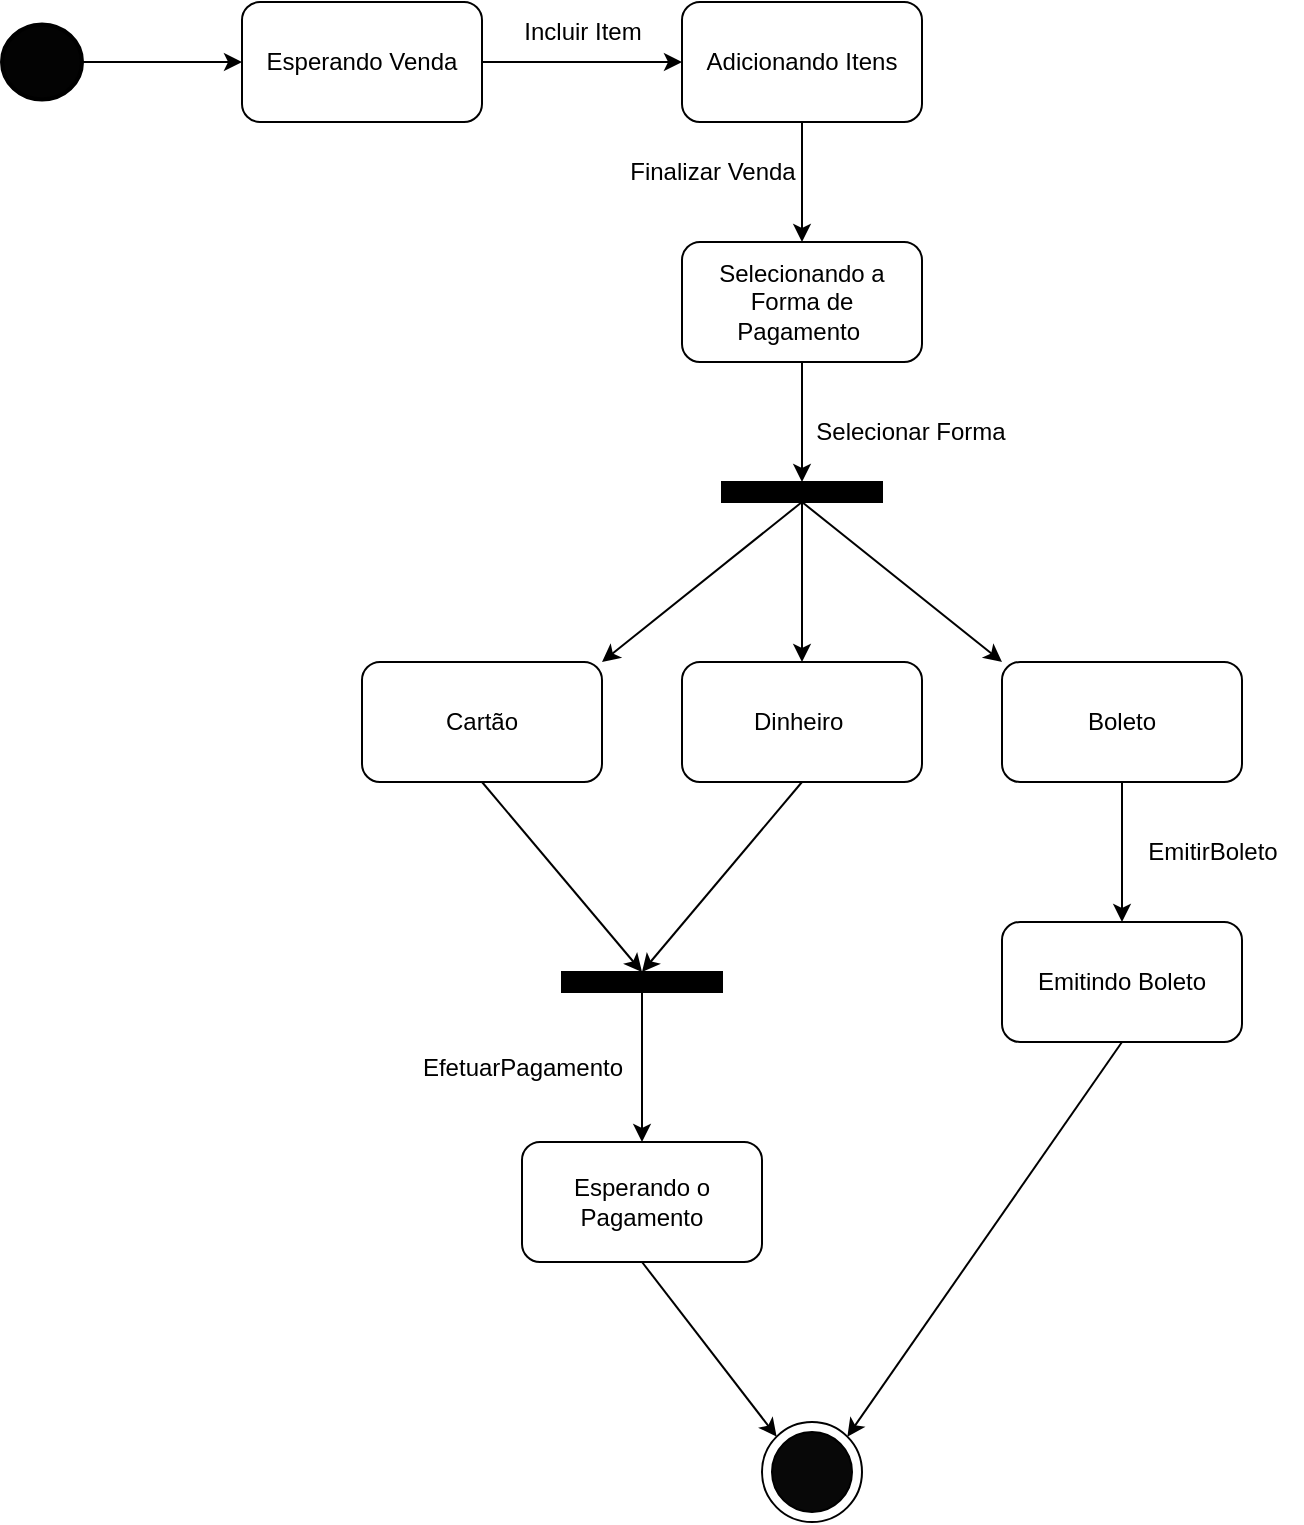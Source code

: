 <mxfile version="24.8.6">
  <diagram name="Página-1" id="PZoI_OPKp9wBUDn4ZWJF">
    <mxGraphModel dx="1493" dy="669" grid="1" gridSize="10" guides="1" tooltips="1" connect="1" arrows="1" fold="1" page="1" pageScale="1" pageWidth="827" pageHeight="1169" math="0" shadow="0">
      <root>
        <mxCell id="0" />
        <mxCell id="1" parent="0" />
        <mxCell id="BSN6RYjbm0ma0dcAzBWa-16" style="edgeStyle=orthogonalEdgeStyle;rounded=0;orthogonalLoop=1;jettySize=auto;html=1;entryX=0;entryY=0.5;entryDx=0;entryDy=0;" edge="1" parent="1" source="BSN6RYjbm0ma0dcAzBWa-1" target="BSN6RYjbm0ma0dcAzBWa-2">
          <mxGeometry relative="1" as="geometry" />
        </mxCell>
        <mxCell id="BSN6RYjbm0ma0dcAzBWa-1" value="Esperando Venda" style="rounded=1;whiteSpace=wrap;html=1;" vertex="1" parent="1">
          <mxGeometry x="140" y="30" width="120" height="60" as="geometry" />
        </mxCell>
        <mxCell id="BSN6RYjbm0ma0dcAzBWa-18" style="edgeStyle=orthogonalEdgeStyle;rounded=0;orthogonalLoop=1;jettySize=auto;html=1;entryX=0.5;entryY=0;entryDx=0;entryDy=0;" edge="1" parent="1" source="BSN6RYjbm0ma0dcAzBWa-2" target="BSN6RYjbm0ma0dcAzBWa-3">
          <mxGeometry relative="1" as="geometry" />
        </mxCell>
        <mxCell id="BSN6RYjbm0ma0dcAzBWa-2" value="Adicionando Itens" style="rounded=1;whiteSpace=wrap;html=1;" vertex="1" parent="1">
          <mxGeometry x="360" y="30" width="120" height="60" as="geometry" />
        </mxCell>
        <mxCell id="BSN6RYjbm0ma0dcAzBWa-20" style="edgeStyle=orthogonalEdgeStyle;rounded=0;orthogonalLoop=1;jettySize=auto;html=1;entryX=0.5;entryY=0;entryDx=0;entryDy=0;" edge="1" parent="1" source="BSN6RYjbm0ma0dcAzBWa-3" target="BSN6RYjbm0ma0dcAzBWa-15">
          <mxGeometry relative="1" as="geometry" />
        </mxCell>
        <mxCell id="BSN6RYjbm0ma0dcAzBWa-3" value="Selecionando a Forma de Pagamento&amp;nbsp;" style="rounded=1;whiteSpace=wrap;html=1;" vertex="1" parent="1">
          <mxGeometry x="360" y="150" width="120" height="60" as="geometry" />
        </mxCell>
        <mxCell id="BSN6RYjbm0ma0dcAzBWa-19" style="edgeStyle=orthogonalEdgeStyle;rounded=0;orthogonalLoop=1;jettySize=auto;html=1;entryX=0;entryY=0.5;entryDx=0;entryDy=0;" edge="1" parent="1" source="BSN6RYjbm0ma0dcAzBWa-6" target="BSN6RYjbm0ma0dcAzBWa-1">
          <mxGeometry relative="1" as="geometry" />
        </mxCell>
        <mxCell id="BSN6RYjbm0ma0dcAzBWa-6" value="" style="strokeWidth=2;html=1;shape=mxgraph.flowchart.start_2;whiteSpace=wrap;fillColor=#030303;" vertex="1" parent="1">
          <mxGeometry x="20" y="41.25" width="40" height="37.5" as="geometry" />
        </mxCell>
        <mxCell id="BSN6RYjbm0ma0dcAzBWa-12" value="Finalizar Venda" style="text;html=1;align=center;verticalAlign=middle;resizable=0;points=[];autosize=1;strokeColor=none;fillColor=none;" vertex="1" parent="1">
          <mxGeometry x="320" y="100" width="110" height="30" as="geometry" />
        </mxCell>
        <mxCell id="BSN6RYjbm0ma0dcAzBWa-13" value="Incluir Item" style="text;html=1;align=center;verticalAlign=middle;resizable=0;points=[];autosize=1;strokeColor=none;fillColor=none;" vertex="1" parent="1">
          <mxGeometry x="270" y="30" width="80" height="30" as="geometry" />
        </mxCell>
        <mxCell id="BSN6RYjbm0ma0dcAzBWa-23" style="edgeStyle=orthogonalEdgeStyle;rounded=0;orthogonalLoop=1;jettySize=auto;html=1;entryX=0.5;entryY=0;entryDx=0;entryDy=0;" edge="1" parent="1" source="BSN6RYjbm0ma0dcAzBWa-15" target="BSN6RYjbm0ma0dcAzBWa-22">
          <mxGeometry relative="1" as="geometry" />
        </mxCell>
        <mxCell id="BSN6RYjbm0ma0dcAzBWa-15" value="" style="rounded=0;whiteSpace=wrap;html=1;rotation=0;fillColor=#000000;" vertex="1" parent="1">
          <mxGeometry x="380" y="270" width="80" height="10" as="geometry" />
        </mxCell>
        <mxCell id="BSN6RYjbm0ma0dcAzBWa-21" value="Selecionar Forma" style="text;html=1;align=center;verticalAlign=middle;resizable=0;points=[];autosize=1;strokeColor=none;fillColor=none;" vertex="1" parent="1">
          <mxGeometry x="414" y="230" width="120" height="30" as="geometry" />
        </mxCell>
        <mxCell id="BSN6RYjbm0ma0dcAzBWa-22" value="Dinheiro&amp;nbsp;" style="rounded=1;whiteSpace=wrap;html=1;" vertex="1" parent="1">
          <mxGeometry x="360" y="360" width="120" height="60" as="geometry" />
        </mxCell>
        <mxCell id="BSN6RYjbm0ma0dcAzBWa-33" style="edgeStyle=orthogonalEdgeStyle;rounded=0;orthogonalLoop=1;jettySize=auto;html=1;entryX=0.5;entryY=0;entryDx=0;entryDy=0;" edge="1" parent="1" source="BSN6RYjbm0ma0dcAzBWa-28" target="BSN6RYjbm0ma0dcAzBWa-32">
          <mxGeometry relative="1" as="geometry" />
        </mxCell>
        <mxCell id="BSN6RYjbm0ma0dcAzBWa-28" value="Boleto" style="rounded=1;whiteSpace=wrap;html=1;" vertex="1" parent="1">
          <mxGeometry x="520" y="360" width="120" height="60" as="geometry" />
        </mxCell>
        <mxCell id="BSN6RYjbm0ma0dcAzBWa-29" value="Cartão" style="rounded=1;whiteSpace=wrap;html=1;" vertex="1" parent="1">
          <mxGeometry x="200" y="360" width="120" height="60" as="geometry" />
        </mxCell>
        <mxCell id="BSN6RYjbm0ma0dcAzBWa-30" value="" style="edgeStyle=none;orthogonalLoop=1;jettySize=auto;html=1;rounded=0;exitX=0.5;exitY=1;exitDx=0;exitDy=0;entryX=0;entryY=0;entryDx=0;entryDy=0;" edge="1" parent="1" source="BSN6RYjbm0ma0dcAzBWa-15" target="BSN6RYjbm0ma0dcAzBWa-28">
          <mxGeometry width="100" relative="1" as="geometry">
            <mxPoint x="400" y="300" as="sourcePoint" />
            <mxPoint x="500" y="300" as="targetPoint" />
            <Array as="points" />
          </mxGeometry>
        </mxCell>
        <mxCell id="BSN6RYjbm0ma0dcAzBWa-31" value="" style="edgeStyle=none;orthogonalLoop=1;jettySize=auto;html=1;rounded=0;exitX=0.5;exitY=1;exitDx=0;exitDy=0;entryX=1;entryY=0;entryDx=0;entryDy=0;" edge="1" parent="1" source="BSN6RYjbm0ma0dcAzBWa-15" target="BSN6RYjbm0ma0dcAzBWa-29">
          <mxGeometry width="100" relative="1" as="geometry">
            <mxPoint x="340" y="300" as="sourcePoint" />
            <mxPoint x="440" y="300" as="targetPoint" />
            <Array as="points" />
          </mxGeometry>
        </mxCell>
        <mxCell id="BSN6RYjbm0ma0dcAzBWa-32" value="Emitindo Boleto" style="rounded=1;whiteSpace=wrap;html=1;" vertex="1" parent="1">
          <mxGeometry x="520" y="490" width="120" height="60" as="geometry" />
        </mxCell>
        <mxCell id="BSN6RYjbm0ma0dcAzBWa-34" value="EmitirBoleto" style="text;html=1;align=center;verticalAlign=middle;resizable=0;points=[];autosize=1;strokeColor=none;fillColor=none;" vertex="1" parent="1">
          <mxGeometry x="580" y="440" width="90" height="30" as="geometry" />
        </mxCell>
        <mxCell id="BSN6RYjbm0ma0dcAzBWa-35" value="" style="rounded=0;whiteSpace=wrap;html=1;rotation=0;fillColor=#000000;" vertex="1" parent="1">
          <mxGeometry x="300" y="515" width="80" height="10" as="geometry" />
        </mxCell>
        <mxCell id="BSN6RYjbm0ma0dcAzBWa-36" value="" style="edgeStyle=none;orthogonalLoop=1;jettySize=auto;html=1;rounded=0;exitX=0.5;exitY=1;exitDx=0;exitDy=0;entryX=0.5;entryY=0;entryDx=0;entryDy=0;" edge="1" parent="1" source="BSN6RYjbm0ma0dcAzBWa-22" target="BSN6RYjbm0ma0dcAzBWa-35">
          <mxGeometry width="100" relative="1" as="geometry">
            <mxPoint x="320" y="450" as="sourcePoint" />
            <mxPoint x="420" y="450" as="targetPoint" />
            <Array as="points" />
          </mxGeometry>
        </mxCell>
        <mxCell id="BSN6RYjbm0ma0dcAzBWa-37" value="" style="edgeStyle=none;orthogonalLoop=1;jettySize=auto;html=1;rounded=0;exitX=0.5;exitY=1;exitDx=0;exitDy=0;entryX=0.5;entryY=0;entryDx=0;entryDy=0;" edge="1" parent="1" source="BSN6RYjbm0ma0dcAzBWa-29" target="BSN6RYjbm0ma0dcAzBWa-35">
          <mxGeometry width="100" relative="1" as="geometry">
            <mxPoint x="220" y="450" as="sourcePoint" />
            <mxPoint x="320" y="450" as="targetPoint" />
            <Array as="points" />
          </mxGeometry>
        </mxCell>
        <mxCell id="BSN6RYjbm0ma0dcAzBWa-38" value="Esperando o Pagamento" style="rounded=1;whiteSpace=wrap;html=1;" vertex="1" parent="1">
          <mxGeometry x="280" y="600" width="120" height="60" as="geometry" />
        </mxCell>
        <mxCell id="BSN6RYjbm0ma0dcAzBWa-39" value="" style="edgeStyle=none;orthogonalLoop=1;jettySize=auto;html=1;rounded=0;exitX=0.5;exitY=1;exitDx=0;exitDy=0;entryX=0.5;entryY=0;entryDx=0;entryDy=0;" edge="1" parent="1" source="BSN6RYjbm0ma0dcAzBWa-35" target="BSN6RYjbm0ma0dcAzBWa-38">
          <mxGeometry width="100" relative="1" as="geometry">
            <mxPoint x="360" y="540" as="sourcePoint" />
            <mxPoint x="460" y="540" as="targetPoint" />
            <Array as="points" />
          </mxGeometry>
        </mxCell>
        <mxCell id="BSN6RYjbm0ma0dcAzBWa-40" value="EfetuarPagamento" style="text;html=1;align=center;verticalAlign=middle;resizable=0;points=[];autosize=1;strokeColor=none;fillColor=none;" vertex="1" parent="1">
          <mxGeometry x="220" y="548" width="120" height="30" as="geometry" />
        </mxCell>
        <mxCell id="BSN6RYjbm0ma0dcAzBWa-41" value="" style="ellipse;whiteSpace=wrap;html=1;aspect=fixed;" vertex="1" parent="1">
          <mxGeometry x="400" y="740" width="50" height="50" as="geometry" />
        </mxCell>
        <mxCell id="BSN6RYjbm0ma0dcAzBWa-42" value="" style="ellipse;whiteSpace=wrap;html=1;aspect=fixed;fillColor=#080808;" vertex="1" parent="1">
          <mxGeometry x="405" y="745" width="40" height="40" as="geometry" />
        </mxCell>
        <mxCell id="BSN6RYjbm0ma0dcAzBWa-44" value="" style="edgeStyle=none;orthogonalLoop=1;jettySize=auto;html=1;rounded=0;exitX=0.5;exitY=1;exitDx=0;exitDy=0;entryX=1;entryY=0;entryDx=0;entryDy=0;" edge="1" parent="1" source="BSN6RYjbm0ma0dcAzBWa-32" target="BSN6RYjbm0ma0dcAzBWa-41">
          <mxGeometry width="100" relative="1" as="geometry">
            <mxPoint x="520" y="600" as="sourcePoint" />
            <mxPoint x="620" y="600" as="targetPoint" />
            <Array as="points" />
          </mxGeometry>
        </mxCell>
        <mxCell id="BSN6RYjbm0ma0dcAzBWa-45" value="" style="edgeStyle=none;orthogonalLoop=1;jettySize=auto;html=1;rounded=0;exitX=0.5;exitY=1;exitDx=0;exitDy=0;entryX=0;entryY=0;entryDx=0;entryDy=0;" edge="1" parent="1" source="BSN6RYjbm0ma0dcAzBWa-38" target="BSN6RYjbm0ma0dcAzBWa-41">
          <mxGeometry width="100" relative="1" as="geometry">
            <mxPoint x="300" y="720" as="sourcePoint" />
            <mxPoint x="400" y="720" as="targetPoint" />
            <Array as="points" />
          </mxGeometry>
        </mxCell>
      </root>
    </mxGraphModel>
  </diagram>
</mxfile>
